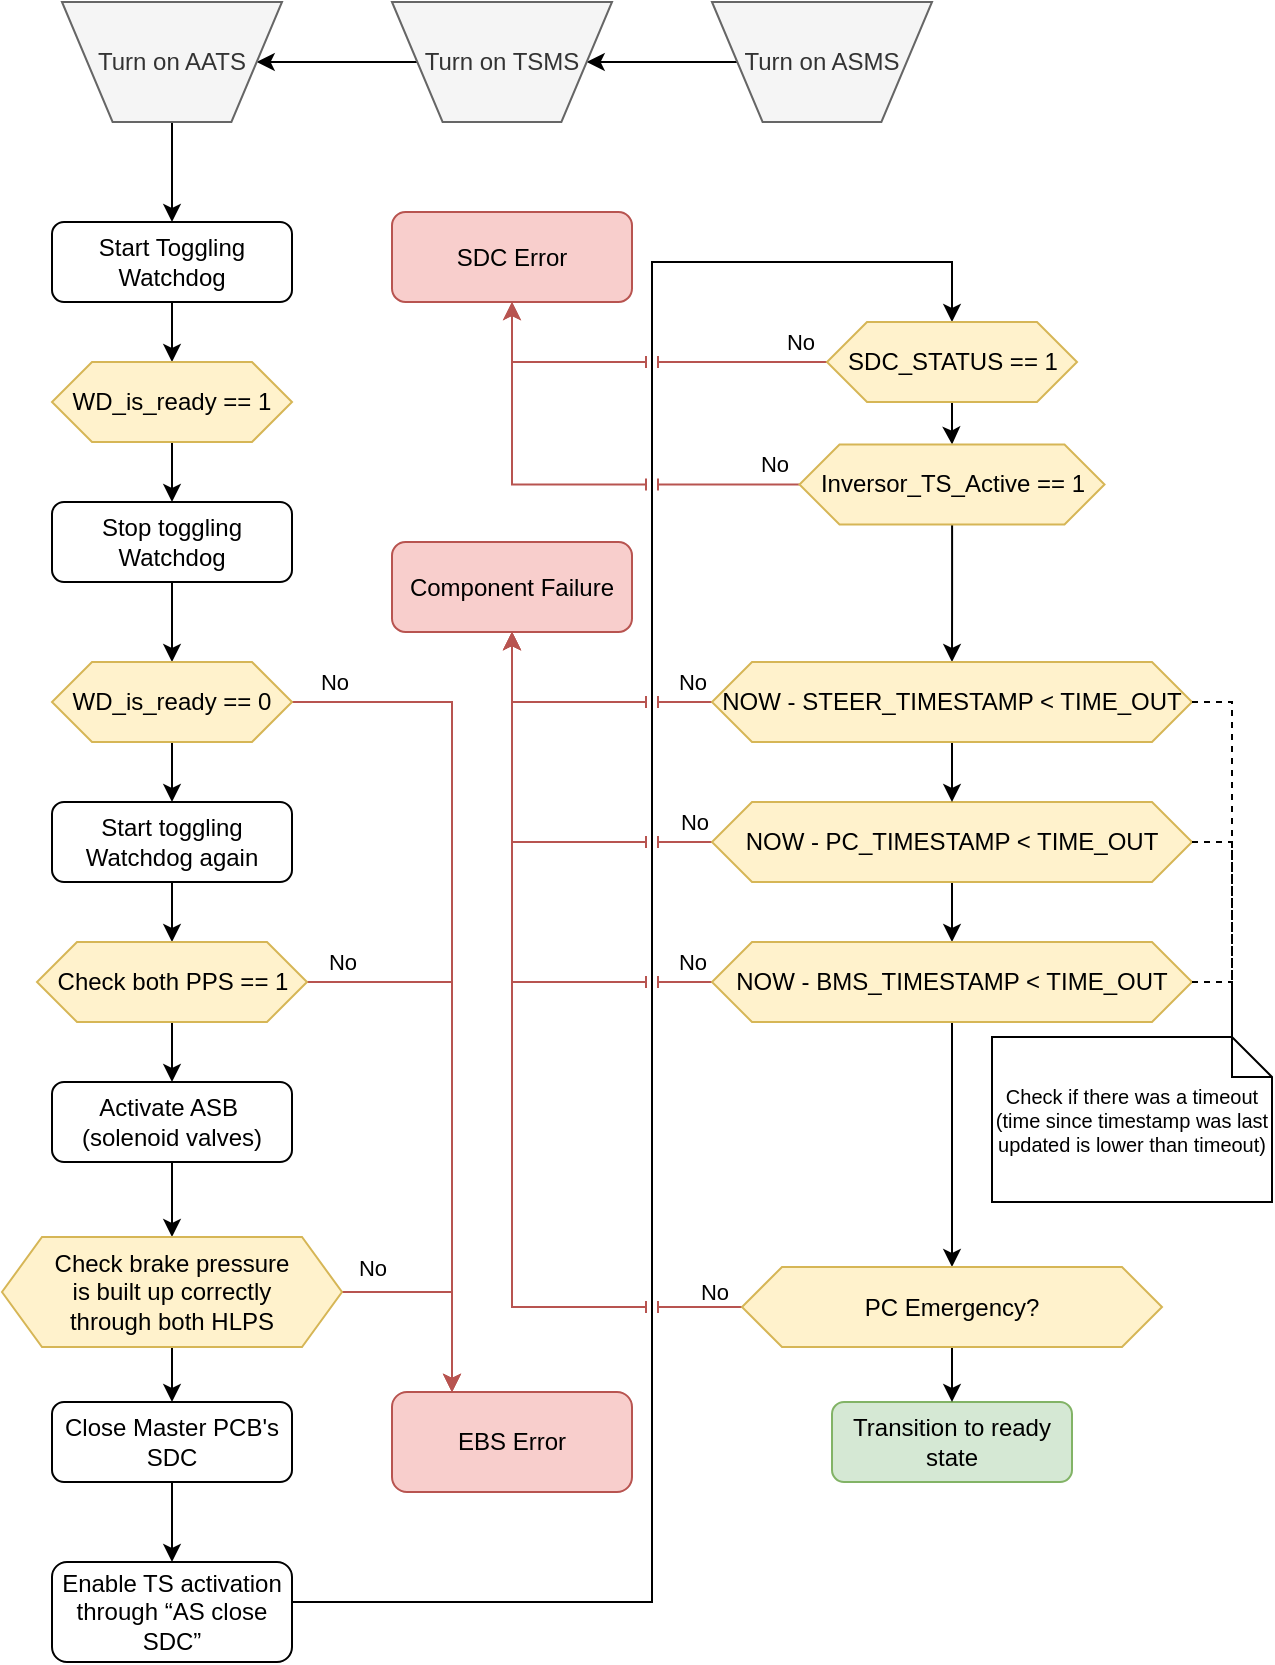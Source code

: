 <mxfile version="24.0.2" type="google">
  <diagram id="C5RBs43oDa-KdzZeNtuy" name="Page-1">
    <mxGraphModel grid="1" page="1" gridSize="10" guides="1" tooltips="1" connect="1" arrows="1" fold="1" pageScale="1" pageWidth="827" pageHeight="1169" math="0" shadow="0">
      <root>
        <mxCell id="WIyWlLk6GJQsqaUBKTNV-0" />
        <mxCell id="WIyWlLk6GJQsqaUBKTNV-1" parent="WIyWlLk6GJQsqaUBKTNV-0" />
        <mxCell id="_P-o3jj2x-MagiqrzHoN-7" style="edgeStyle=orthogonalEdgeStyle;rounded=0;orthogonalLoop=1;jettySize=auto;html=1;" edge="1" parent="WIyWlLk6GJQsqaUBKTNV-1" source="WIyWlLk6GJQsqaUBKTNV-3" target="ho-TvgCGB5QMPcqepTx5-0">
          <mxGeometry relative="1" as="geometry">
            <mxPoint x="220" y="80" as="targetPoint" />
          </mxGeometry>
        </mxCell>
        <mxCell id="WIyWlLk6GJQsqaUBKTNV-3" value="Start Toggling Watchdog" style="rounded=1;whiteSpace=wrap;html=1;fontSize=12;glass=0;strokeWidth=1;shadow=0;" vertex="1" parent="WIyWlLk6GJQsqaUBKTNV-1">
          <mxGeometry x="160" y="10" width="120" height="40" as="geometry" />
        </mxCell>
        <mxCell id="_P-o3jj2x-MagiqrzHoN-8" style="edgeStyle=orthogonalEdgeStyle;rounded=0;orthogonalLoop=1;jettySize=auto;html=1;" edge="1" parent="WIyWlLk6GJQsqaUBKTNV-1" source="ho-TvgCGB5QMPcqepTx5-0" target="_P-o3jj2x-MagiqrzHoN-5">
          <mxGeometry relative="1" as="geometry">
            <mxPoint x="220" y="120" as="sourcePoint" />
          </mxGeometry>
        </mxCell>
        <mxCell id="_P-o3jj2x-MagiqrzHoN-9" style="edgeStyle=orthogonalEdgeStyle;rounded=0;orthogonalLoop=1;jettySize=auto;html=1;" edge="1" parent="WIyWlLk6GJQsqaUBKTNV-1" source="_P-o3jj2x-MagiqrzHoN-5" target="_P-o3jj2x-MagiqrzHoN-13">
          <mxGeometry relative="1" as="geometry">
            <mxPoint x="220" y="220" as="targetPoint" />
          </mxGeometry>
        </mxCell>
        <mxCell id="_P-o3jj2x-MagiqrzHoN-5" value="Stop toggling Watchdog" style="rounded=1;whiteSpace=wrap;html=1;" vertex="1" parent="WIyWlLk6GJQsqaUBKTNV-1">
          <mxGeometry x="160" y="150" width="120" height="40" as="geometry" />
        </mxCell>
        <mxCell id="koaVTk7zfaTBJL9KQKES-19" style="edgeStyle=orthogonalEdgeStyle;rounded=0;orthogonalLoop=1;jettySize=auto;html=1;" edge="1" parent="WIyWlLk6GJQsqaUBKTNV-1" source="_P-o3jj2x-MagiqrzHoN-10" target="koaVTk7zfaTBJL9KQKES-18">
          <mxGeometry relative="1" as="geometry" />
        </mxCell>
        <mxCell id="_P-o3jj2x-MagiqrzHoN-10" value="Turn on ASMS" style="verticalLabelPosition=middle;verticalAlign=middle;html=1;shape=trapezoid;perimeter=trapezoidPerimeter;whiteSpace=wrap;size=0.23;arcSize=10;flipV=1;labelPosition=center;align=center;fillColor=#f5f5f5;fontColor=#333333;strokeColor=#666666;" vertex="1" parent="WIyWlLk6GJQsqaUBKTNV-1">
          <mxGeometry x="490" y="-100" width="110" height="60" as="geometry" />
        </mxCell>
        <mxCell id="_P-o3jj2x-MagiqrzHoN-15" style="edgeStyle=orthogonalEdgeStyle;rounded=0;orthogonalLoop=1;jettySize=auto;html=1;" edge="1" parent="WIyWlLk6GJQsqaUBKTNV-1" source="_P-o3jj2x-MagiqrzHoN-13" target="_P-o3jj2x-MagiqrzHoN-14">
          <mxGeometry relative="1" as="geometry" />
        </mxCell>
        <mxCell id="otRAcae9xOAsqAq6gyIJ-21" style="edgeStyle=orthogonalEdgeStyle;rounded=0;orthogonalLoop=1;jettySize=auto;html=1;flowAnimation=0;fillColor=#f8cecc;strokeColor=#b85450;" edge="1" parent="WIyWlLk6GJQsqaUBKTNV-1" source="_P-o3jj2x-MagiqrzHoN-13" target="otRAcae9xOAsqAq6gyIJ-15">
          <mxGeometry relative="1" as="geometry">
            <Array as="points">
              <mxPoint x="360" y="250" />
            </Array>
          </mxGeometry>
        </mxCell>
        <mxCell id="koaVTk7zfaTBJL9KQKES-38" value="No" style="edgeLabel;html=1;align=center;verticalAlign=middle;resizable=0;points=[];" connectable="0" vertex="1" parent="otRAcae9xOAsqAq6gyIJ-21">
          <mxGeometry x="-0.946" y="-1" relative="1" as="geometry">
            <mxPoint x="9" y="-11" as="offset" />
          </mxGeometry>
        </mxCell>
        <mxCell id="_P-o3jj2x-MagiqrzHoN-13" value="WD_is_ready == 0" style="shape=hexagon;perimeter=hexagonPerimeter2;whiteSpace=wrap;html=1;fixedSize=1;fillColor=#fff2cc;strokeColor=#d6b656;" vertex="1" parent="WIyWlLk6GJQsqaUBKTNV-1">
          <mxGeometry x="160" y="230" width="120" height="40" as="geometry" />
        </mxCell>
        <mxCell id="_P-o3jj2x-MagiqrzHoN-17" style="edgeStyle=orthogonalEdgeStyle;rounded=0;orthogonalLoop=1;jettySize=auto;html=1;" edge="1" parent="WIyWlLk6GJQsqaUBKTNV-1" source="_P-o3jj2x-MagiqrzHoN-14">
          <mxGeometry relative="1" as="geometry">
            <mxPoint x="220" y="370" as="targetPoint" />
          </mxGeometry>
        </mxCell>
        <mxCell id="_P-o3jj2x-MagiqrzHoN-14" value="Start toggling Watchdog again" style="rounded=1;whiteSpace=wrap;html=1;fontSize=12;glass=0;strokeWidth=1;shadow=0;" vertex="1" parent="WIyWlLk6GJQsqaUBKTNV-1">
          <mxGeometry x="160" y="300" width="120" height="40" as="geometry" />
        </mxCell>
        <mxCell id="_P-o3jj2x-MagiqrzHoN-19" style="edgeStyle=orthogonalEdgeStyle;rounded=0;orthogonalLoop=1;jettySize=auto;html=1;" edge="1" parent="WIyWlLk6GJQsqaUBKTNV-1" source="ho-TvgCGB5QMPcqepTx5-1" target="koaVTk7zfaTBJL9KQKES-24">
          <mxGeometry relative="1" as="geometry">
            <mxPoint x="220.029" y="445" as="targetPoint" />
            <mxPoint x="220" y="410" as="sourcePoint" />
          </mxGeometry>
        </mxCell>
        <mxCell id="_P-o3jj2x-MagiqrzHoN-33" style="edgeStyle=orthogonalEdgeStyle;rounded=0;orthogonalLoop=1;jettySize=auto;html=1;" edge="1" parent="WIyWlLk6GJQsqaUBKTNV-1" source="koaVTk7zfaTBJL9KQKES-1" target="_P-o3jj2x-MagiqrzHoN-20">
          <mxGeometry relative="1" as="geometry">
            <mxPoint x="220" y="730" as="sourcePoint" />
            <mxPoint x="220" y="690" as="targetPoint" />
          </mxGeometry>
        </mxCell>
        <mxCell id="_P-o3jj2x-MagiqrzHoN-20" value="Enable TS activation through “AS close SDC”" style="rounded=1;whiteSpace=wrap;html=1;" vertex="1" parent="WIyWlLk6GJQsqaUBKTNV-1">
          <mxGeometry x="160" y="680" width="120" height="50" as="geometry" />
        </mxCell>
        <mxCell id="_P-o3jj2x-MagiqrzHoN-35" style="edgeStyle=orthogonalEdgeStyle;rounded=0;orthogonalLoop=1;jettySize=auto;html=1;jumpStyle=gap;" edge="1" parent="WIyWlLk6GJQsqaUBKTNV-1" source="_P-o3jj2x-MagiqrzHoN-20" target="koaVTk7zfaTBJL9KQKES-25">
          <mxGeometry relative="1" as="geometry">
            <mxPoint x="610.029" y="80" as="targetPoint" />
            <mxPoint x="317.5" y="680" as="sourcePoint" />
            <Array as="points">
              <mxPoint x="460" y="700" />
              <mxPoint x="460" y="30" />
              <mxPoint x="610" y="30" />
            </Array>
          </mxGeometry>
        </mxCell>
        <mxCell id="_P-o3jj2x-MagiqrzHoN-36" style="edgeStyle=orthogonalEdgeStyle;rounded=0;orthogonalLoop=1;jettySize=auto;html=1;" edge="1" parent="WIyWlLk6GJQsqaUBKTNV-1">
          <mxGeometry relative="1" as="geometry">
            <mxPoint x="550" y="60.0" as="sourcePoint" />
          </mxGeometry>
        </mxCell>
        <mxCell id="_P-o3jj2x-MagiqrzHoN-37" style="edgeStyle=orthogonalEdgeStyle;rounded=0;orthogonalLoop=1;jettySize=auto;html=1;" edge="1" parent="WIyWlLk6GJQsqaUBKTNV-1">
          <mxGeometry relative="1" as="geometry">
            <mxPoint x="550" y="120" as="sourcePoint" />
          </mxGeometry>
        </mxCell>
        <mxCell id="_P-o3jj2x-MagiqrzHoN-39" style="edgeStyle=orthogonalEdgeStyle;rounded=0;orthogonalLoop=1;jettySize=auto;html=1;" edge="1" parent="WIyWlLk6GJQsqaUBKTNV-1">
          <mxGeometry relative="1" as="geometry">
            <mxPoint x="550" y="275.0" as="sourcePoint" />
          </mxGeometry>
        </mxCell>
        <mxCell id="_P-o3jj2x-MagiqrzHoN-28" value="Transition to ready state" style="rounded=1;whiteSpace=wrap;html=1;fillColor=#d5e8d4;strokeColor=#82b366;" vertex="1" parent="WIyWlLk6GJQsqaUBKTNV-1">
          <mxGeometry x="550" y="600" width="120" height="40" as="geometry" />
        </mxCell>
        <mxCell id="ho-TvgCGB5QMPcqepTx5-3" style="edgeStyle=orthogonalEdgeStyle;rounded=0;orthogonalLoop=1;jettySize=auto;html=1;" edge="1" parent="WIyWlLk6GJQsqaUBKTNV-1" source="koaVTk7zfaTBJL9KQKES-24" target="ho-TvgCGB5QMPcqepTx5-2">
          <mxGeometry relative="1" as="geometry">
            <mxPoint x="220.029" y="495" as="sourcePoint" />
          </mxGeometry>
        </mxCell>
        <mxCell id="otRAcae9xOAsqAq6gyIJ-4" style="edgeStyle=orthogonalEdgeStyle;rounded=0;orthogonalLoop=1;jettySize=auto;html=1;" edge="1" parent="WIyWlLk6GJQsqaUBKTNV-1" source="otRAcae9xOAsqAq6gyIJ-7" target="otRAcae9xOAsqAq6gyIJ-8">
          <mxGeometry relative="1" as="geometry">
            <mxPoint x="550" y="480" as="sourcePoint" />
            <mxPoint x="550" y="520" as="targetPoint" />
          </mxGeometry>
        </mxCell>
        <mxCell id="otRAcae9xOAsqAq6gyIJ-18" style="edgeStyle=orthogonalEdgeStyle;rounded=0;orthogonalLoop=1;jettySize=auto;html=1;jumpStyle=line;fillColor=#f8cecc;strokeColor=#b85450;" edge="1" parent="WIyWlLk6GJQsqaUBKTNV-1" source="otRAcae9xOAsqAq6gyIJ-7" target="koaVTk7zfaTBJL9KQKES-28">
          <mxGeometry relative="1" as="geometry">
            <mxPoint x="348.0" y="260.05" as="sourcePoint" />
          </mxGeometry>
        </mxCell>
        <mxCell id="koaVTk7zfaTBJL9KQKES-42" value="No" style="edgeLabel;html=1;align=center;verticalAlign=middle;resizable=0;points=[];" connectable="0" vertex="1" parent="otRAcae9xOAsqAq6gyIJ-18">
          <mxGeometry x="-0.603" relative="1" as="geometry">
            <mxPoint x="31" y="-10" as="offset" />
          </mxGeometry>
        </mxCell>
        <mxCell id="otRAcae9xOAsqAq6gyIJ-7" value="NOW - PC_TIMESTAMP &amp;lt; TIME_OUT" style="shape=hexagon;perimeter=hexagonPerimeter2;whiteSpace=wrap;html=1;fixedSize=1;fillColor=#fff2cc;strokeColor=#d6b656;" vertex="1" parent="WIyWlLk6GJQsqaUBKTNV-1">
          <mxGeometry x="490" y="300" width="240" height="40" as="geometry" />
        </mxCell>
        <mxCell id="otRAcae9xOAsqAq6gyIJ-22" style="edgeStyle=orthogonalEdgeStyle;rounded=0;orthogonalLoop=1;jettySize=auto;html=1;fillColor=#f8cecc;strokeColor=#b85450;jumpStyle=line;" edge="1" parent="WIyWlLk6GJQsqaUBKTNV-1" source="otRAcae9xOAsqAq6gyIJ-8" target="koaVTk7zfaTBJL9KQKES-28">
          <mxGeometry relative="1" as="geometry">
            <mxPoint x="348.0" y="335.05" as="sourcePoint" />
          </mxGeometry>
        </mxCell>
        <mxCell id="koaVTk7zfaTBJL9KQKES-43" value="No" style="edgeLabel;html=1;align=center;verticalAlign=middle;resizable=0;points=[];" connectable="0" vertex="1" parent="otRAcae9xOAsqAq6gyIJ-22">
          <mxGeometry x="-0.679" relative="1" as="geometry">
            <mxPoint x="34" y="-10" as="offset" />
          </mxGeometry>
        </mxCell>
        <mxCell id="koaVTk7zfaTBJL9KQKES-11" style="edgeStyle=orthogonalEdgeStyle;rounded=0;orthogonalLoop=1;jettySize=auto;html=1;" edge="1" parent="WIyWlLk6GJQsqaUBKTNV-1" source="otRAcae9xOAsqAq6gyIJ-8" target="koaVTk7zfaTBJL9KQKES-10">
          <mxGeometry relative="1" as="geometry" />
        </mxCell>
        <mxCell id="otRAcae9xOAsqAq6gyIJ-8" value="NOW - BMS_TIMESTAMP &amp;lt; TIME_OUT" style="shape=hexagon;perimeter=hexagonPerimeter2;whiteSpace=wrap;html=1;fixedSize=1;fillColor=#fff2cc;strokeColor=#d6b656;" vertex="1" parent="WIyWlLk6GJQsqaUBKTNV-1">
          <mxGeometry x="490" y="370" width="240" height="40" as="geometry" />
        </mxCell>
        <mxCell id="otRAcae9xOAsqAq6gyIJ-15" value="EBS Error" style="rounded=1;whiteSpace=wrap;html=1;fillColor=#f8cecc;strokeColor=#b85450;" vertex="1" parent="WIyWlLk6GJQsqaUBKTNV-1">
          <mxGeometry x="330" y="595" width="120" height="50" as="geometry" />
        </mxCell>
        <mxCell id="ho-TvgCGB5QMPcqepTx5-0" value="WD_is_ready == 1" style="shape=hexagon;perimeter=hexagonPerimeter2;whiteSpace=wrap;html=1;fixedSize=1;fillColor=#fff2cc;strokeColor=#d6b656;" vertex="1" parent="WIyWlLk6GJQsqaUBKTNV-1">
          <mxGeometry x="160" y="80" width="120" height="40" as="geometry" />
        </mxCell>
        <mxCell id="koaVTk7zfaTBJL9KQKES-3" style="edgeStyle=orthogonalEdgeStyle;rounded=0;orthogonalLoop=1;jettySize=auto;html=1;fillColor=#f8cecc;strokeColor=#b85450;" edge="1" parent="WIyWlLk6GJQsqaUBKTNV-1" source="ho-TvgCGB5QMPcqepTx5-1" target="otRAcae9xOAsqAq6gyIJ-15">
          <mxGeometry relative="1" as="geometry">
            <Array as="points">
              <mxPoint x="360" y="390" />
            </Array>
          </mxGeometry>
        </mxCell>
        <mxCell id="koaVTk7zfaTBJL9KQKES-39" value="No" style="edgeLabel;html=1;align=center;verticalAlign=middle;resizable=0;points=[];" connectable="0" vertex="1" parent="koaVTk7zfaTBJL9KQKES-3">
          <mxGeometry x="-0.925" relative="1" as="geometry">
            <mxPoint x="7" y="-10" as="offset" />
          </mxGeometry>
        </mxCell>
        <mxCell id="ho-TvgCGB5QMPcqepTx5-1" value="Check both PPS == 1" style="shape=hexagon;perimeter=hexagonPerimeter2;whiteSpace=wrap;html=1;fixedSize=1;fillColor=#fff2cc;strokeColor=#d6b656;" vertex="1" parent="WIyWlLk6GJQsqaUBKTNV-1">
          <mxGeometry x="152.5" y="370" width="135" height="40" as="geometry" />
        </mxCell>
        <mxCell id="koaVTk7zfaTBJL9KQKES-0" style="edgeStyle=orthogonalEdgeStyle;rounded=0;orthogonalLoop=1;jettySize=auto;html=1;" edge="1" parent="WIyWlLk6GJQsqaUBKTNV-1" source="ho-TvgCGB5QMPcqepTx5-2" target="koaVTk7zfaTBJL9KQKES-1">
          <mxGeometry relative="1" as="geometry" />
        </mxCell>
        <mxCell id="koaVTk7zfaTBJL9KQKES-16" style="edgeStyle=orthogonalEdgeStyle;rounded=0;orthogonalLoop=1;jettySize=auto;html=1;fillColor=#f8cecc;strokeColor=#b85450;jumpStyle=line;" edge="1" parent="WIyWlLk6GJQsqaUBKTNV-1" source="ho-TvgCGB5QMPcqepTx5-2" target="otRAcae9xOAsqAq6gyIJ-15">
          <mxGeometry relative="1" as="geometry">
            <Array as="points">
              <mxPoint x="360" y="545" />
            </Array>
          </mxGeometry>
        </mxCell>
        <mxCell id="koaVTk7zfaTBJL9KQKES-40" value="No" style="edgeLabel;html=1;align=center;verticalAlign=middle;resizable=0;points=[];" connectable="0" vertex="1" parent="koaVTk7zfaTBJL9KQKES-16">
          <mxGeometry x="-0.831" y="2" relative="1" as="geometry">
            <mxPoint x="6" y="-10" as="offset" />
          </mxGeometry>
        </mxCell>
        <mxCell id="ho-TvgCGB5QMPcqepTx5-2" value="&lt;div&gt;Check brake pressure&lt;/div&gt;&lt;div&gt;&amp;nbsp;is built up correctly&amp;nbsp;&lt;/div&gt;&lt;div&gt;through both HLPS&lt;/div&gt;" style="shape=hexagon;perimeter=hexagonPerimeter2;whiteSpace=wrap;html=1;fixedSize=1;fillColor=#fff2cc;strokeColor=#d6b656;" vertex="1" parent="WIyWlLk6GJQsqaUBKTNV-1">
          <mxGeometry x="135" y="517.5" width="170" height="55" as="geometry" />
        </mxCell>
        <mxCell id="koaVTk7zfaTBJL9KQKES-1" value="Close Master PCB&#39;s SDC" style="rounded=1;whiteSpace=wrap;html=1;" vertex="1" parent="WIyWlLk6GJQsqaUBKTNV-1">
          <mxGeometry x="160" y="600" width="120" height="40" as="geometry" />
        </mxCell>
        <mxCell id="koaVTk7zfaTBJL9KQKES-2" style="edgeStyle=orthogonalEdgeStyle;rounded=0;orthogonalLoop=1;jettySize=auto;html=1;exitX=0.5;exitY=1;exitDx=0;exitDy=0;" edge="1" parent="WIyWlLk6GJQsqaUBKTNV-1" source="koaVTk7zfaTBJL9KQKES-1" target="koaVTk7zfaTBJL9KQKES-1">
          <mxGeometry relative="1" as="geometry" />
        </mxCell>
        <mxCell id="koaVTk7zfaTBJL9KQKES-7" style="edgeStyle=orthogonalEdgeStyle;rounded=0;orthogonalLoop=1;jettySize=auto;html=1;" edge="1" parent="WIyWlLk6GJQsqaUBKTNV-1" source="koaVTk7zfaTBJL9KQKES-25" target="koaVTk7zfaTBJL9KQKES-6">
          <mxGeometry relative="1" as="geometry">
            <mxPoint x="610" y="100" as="sourcePoint" />
          </mxGeometry>
        </mxCell>
        <mxCell id="koaVTk7zfaTBJL9KQKES-13" style="edgeStyle=orthogonalEdgeStyle;rounded=0;orthogonalLoop=1;jettySize=auto;html=1;" edge="1" parent="WIyWlLk6GJQsqaUBKTNV-1" source="koaVTk7zfaTBJL9KQKES-6" target="koaVTk7zfaTBJL9KQKES-8">
          <mxGeometry relative="1" as="geometry" />
        </mxCell>
        <mxCell id="koaVTk7zfaTBJL9KQKES-17" style="edgeStyle=orthogonalEdgeStyle;rounded=0;orthogonalLoop=1;jettySize=auto;html=1;fillColor=#f8cecc;strokeColor=#b85450;jumpStyle=line;" edge="1" parent="WIyWlLk6GJQsqaUBKTNV-1" source="koaVTk7zfaTBJL9KQKES-6" target="koaVTk7zfaTBJL9KQKES-26">
          <mxGeometry relative="1" as="geometry" />
        </mxCell>
        <mxCell id="koaVTk7zfaTBJL9KQKES-45" value="No" style="edgeLabel;html=1;align=center;verticalAlign=middle;resizable=0;points=[];" connectable="0" vertex="1" parent="koaVTk7zfaTBJL9KQKES-17">
          <mxGeometry x="-0.773" relative="1" as="geometry">
            <mxPoint x="13" y="-11" as="offset" />
          </mxGeometry>
        </mxCell>
        <mxCell id="koaVTk7zfaTBJL9KQKES-6" value="Inversor_TS_Active == 1" style="shape=hexagon;perimeter=hexagonPerimeter2;whiteSpace=wrap;html=1;fixedSize=1;fillColor=#fff2cc;strokeColor=#d6b656;" vertex="1" parent="WIyWlLk6GJQsqaUBKTNV-1">
          <mxGeometry x="533.75" y="121.25" width="152.5" height="40" as="geometry" />
        </mxCell>
        <mxCell id="koaVTk7zfaTBJL9KQKES-9" style="edgeStyle=orthogonalEdgeStyle;rounded=0;orthogonalLoop=1;jettySize=auto;html=1;" edge="1" parent="WIyWlLk6GJQsqaUBKTNV-1" source="koaVTk7zfaTBJL9KQKES-8" target="otRAcae9xOAsqAq6gyIJ-7">
          <mxGeometry relative="1" as="geometry" />
        </mxCell>
        <mxCell id="koaVTk7zfaTBJL9KQKES-14" style="edgeStyle=orthogonalEdgeStyle;rounded=0;orthogonalLoop=1;jettySize=auto;html=1;jumpStyle=line;fillColor=#f8cecc;strokeColor=#b85450;" edge="1" parent="WIyWlLk6GJQsqaUBKTNV-1" source="koaVTk7zfaTBJL9KQKES-8" target="koaVTk7zfaTBJL9KQKES-28">
          <mxGeometry relative="1" as="geometry">
            <mxPoint x="348.05" y="178.75" as="sourcePoint" />
          </mxGeometry>
        </mxCell>
        <mxCell id="koaVTk7zfaTBJL9KQKES-41" value="No" style="edgeLabel;html=1;align=center;verticalAlign=middle;resizable=0;points=[];" connectable="0" vertex="1" parent="koaVTk7zfaTBJL9KQKES-14">
          <mxGeometry x="-0.498" y="1" relative="1" as="geometry">
            <mxPoint x="24" y="-11" as="offset" />
          </mxGeometry>
        </mxCell>
        <mxCell id="koaVTk7zfaTBJL9KQKES-8" value="NOW - STEER_TIMESTAMP &amp;lt; TIME_OUT" style="shape=hexagon;perimeter=hexagonPerimeter2;whiteSpace=wrap;html=1;fixedSize=1;fillColor=#fff2cc;strokeColor=#d6b656;" vertex="1" parent="WIyWlLk6GJQsqaUBKTNV-1">
          <mxGeometry x="490" y="230" width="240" height="40" as="geometry" />
        </mxCell>
        <mxCell id="koaVTk7zfaTBJL9KQKES-12" style="edgeStyle=orthogonalEdgeStyle;rounded=0;orthogonalLoop=1;jettySize=auto;html=1;" edge="1" parent="WIyWlLk6GJQsqaUBKTNV-1" source="koaVTk7zfaTBJL9KQKES-10" target="_P-o3jj2x-MagiqrzHoN-28">
          <mxGeometry relative="1" as="geometry" />
        </mxCell>
        <mxCell id="koaVTk7zfaTBJL9KQKES-15" style="edgeStyle=orthogonalEdgeStyle;rounded=0;orthogonalLoop=1;jettySize=auto;html=1;jumpStyle=line;fillColor=#f8cecc;strokeColor=#b85450;" edge="1" parent="WIyWlLk6GJQsqaUBKTNV-1" source="koaVTk7zfaTBJL9KQKES-10" target="koaVTk7zfaTBJL9KQKES-28">
          <mxGeometry relative="1" as="geometry" />
        </mxCell>
        <mxCell id="koaVTk7zfaTBJL9KQKES-44" value="No" style="edgeLabel;html=1;align=center;verticalAlign=middle;resizable=0;points=[];" connectable="0" vertex="1" parent="koaVTk7zfaTBJL9KQKES-15">
          <mxGeometry x="-0.728" y="1" relative="1" as="geometry">
            <mxPoint x="47" y="-9" as="offset" />
          </mxGeometry>
        </mxCell>
        <mxCell id="koaVTk7zfaTBJL9KQKES-10" value="PC Emergency?" style="shape=hexagon;perimeter=hexagonPerimeter2;whiteSpace=wrap;html=1;fixedSize=1;fillColor=#fff2cc;strokeColor=#d6b656;" vertex="1" parent="WIyWlLk6GJQsqaUBKTNV-1">
          <mxGeometry x="505" y="532.5" width="210" height="40" as="geometry" />
        </mxCell>
        <mxCell id="koaVTk7zfaTBJL9KQKES-21" style="edgeStyle=orthogonalEdgeStyle;rounded=0;orthogonalLoop=1;jettySize=auto;html=1;" edge="1" parent="WIyWlLk6GJQsqaUBKTNV-1" source="koaVTk7zfaTBJL9KQKES-18" target="koaVTk7zfaTBJL9KQKES-20">
          <mxGeometry relative="1" as="geometry" />
        </mxCell>
        <mxCell id="koaVTk7zfaTBJL9KQKES-18" value="Turn on TSMS" style="verticalLabelPosition=middle;verticalAlign=middle;html=1;shape=trapezoid;perimeter=trapezoidPerimeter;whiteSpace=wrap;size=0.23;arcSize=10;flipV=1;labelPosition=center;align=center;fillColor=#f5f5f5;fontColor=#333333;strokeColor=#666666;" vertex="1" parent="WIyWlLk6GJQsqaUBKTNV-1">
          <mxGeometry x="330" y="-100" width="110" height="60" as="geometry" />
        </mxCell>
        <mxCell id="koaVTk7zfaTBJL9KQKES-22" style="edgeStyle=orthogonalEdgeStyle;rounded=0;orthogonalLoop=1;jettySize=auto;html=1;" edge="1" parent="WIyWlLk6GJQsqaUBKTNV-1" source="koaVTk7zfaTBJL9KQKES-20" target="WIyWlLk6GJQsqaUBKTNV-3">
          <mxGeometry relative="1" as="geometry" />
        </mxCell>
        <mxCell id="koaVTk7zfaTBJL9KQKES-20" value="Turn on AATS" style="verticalLabelPosition=middle;verticalAlign=middle;html=1;shape=trapezoid;perimeter=trapezoidPerimeter;whiteSpace=wrap;size=0.23;arcSize=10;flipV=1;labelPosition=center;align=center;fillColor=#f5f5f5;fontColor=#333333;strokeColor=#666666;" vertex="1" parent="WIyWlLk6GJQsqaUBKTNV-1">
          <mxGeometry x="165" y="-100" width="110" height="60" as="geometry" />
        </mxCell>
        <mxCell id="koaVTk7zfaTBJL9KQKES-24" value="&lt;div&gt;Activate ASB&amp;nbsp;&lt;/div&gt;&lt;div&gt;(solenoid valves)&lt;/div&gt;" style="rounded=1;whiteSpace=wrap;html=1;fontSize=12;glass=0;strokeWidth=1;shadow=0;" vertex="1" parent="WIyWlLk6GJQsqaUBKTNV-1">
          <mxGeometry x="160" y="440" width="120" height="40" as="geometry" />
        </mxCell>
        <mxCell id="koaVTk7zfaTBJL9KQKES-27" style="edgeStyle=orthogonalEdgeStyle;rounded=0;orthogonalLoop=1;jettySize=auto;html=1;fillColor=#f8cecc;strokeColor=#b85450;jumpStyle=line;" edge="1" parent="WIyWlLk6GJQsqaUBKTNV-1" source="koaVTk7zfaTBJL9KQKES-25" target="koaVTk7zfaTBJL9KQKES-26">
          <mxGeometry relative="1" as="geometry" />
        </mxCell>
        <mxCell id="koaVTk7zfaTBJL9KQKES-46" value="No" style="edgeLabel;html=1;align=center;verticalAlign=middle;resizable=0;points=[];" connectable="0" vertex="1" parent="koaVTk7zfaTBJL9KQKES-27">
          <mxGeometry x="-0.694" y="1" relative="1" as="geometry">
            <mxPoint x="15" y="-11" as="offset" />
          </mxGeometry>
        </mxCell>
        <mxCell id="koaVTk7zfaTBJL9KQKES-25" value="SDC_STATUS == 1" style="shape=hexagon;perimeter=hexagonPerimeter2;whiteSpace=wrap;html=1;fixedSize=1;fillColor=#fff2cc;strokeColor=#d6b656;" vertex="1" parent="WIyWlLk6GJQsqaUBKTNV-1">
          <mxGeometry x="547.5" y="60" width="125" height="40" as="geometry" />
        </mxCell>
        <mxCell id="koaVTk7zfaTBJL9KQKES-26" value="SDC Error" style="rounded=1;whiteSpace=wrap;html=1;fillColor=#f8cecc;strokeColor=#b85450;" vertex="1" parent="WIyWlLk6GJQsqaUBKTNV-1">
          <mxGeometry x="330" y="5" width="120" height="45" as="geometry" />
        </mxCell>
        <mxCell id="koaVTk7zfaTBJL9KQKES-28" value="Component Failure" style="rounded=1;whiteSpace=wrap;html=1;fillColor=#f8cecc;strokeColor=#b85450;" vertex="1" parent="WIyWlLk6GJQsqaUBKTNV-1">
          <mxGeometry x="330" y="170" width="120" height="45" as="geometry" />
        </mxCell>
        <mxCell id="koaVTk7zfaTBJL9KQKES-34" value="Check if there was a timeout (time since timestamp was last updated is lower than timeout)" style="shape=note;size=20;whiteSpace=wrap;html=1;fontSize=10;" vertex="1" parent="WIyWlLk6GJQsqaUBKTNV-1">
          <mxGeometry x="630" y="417.5" width="140" height="82.5" as="geometry" />
        </mxCell>
        <mxCell id="koaVTk7zfaTBJL9KQKES-35" style="edgeStyle=orthogonalEdgeStyle;rounded=0;orthogonalLoop=1;jettySize=auto;html=1;entryX=0;entryY=0;entryDx=120;entryDy=0;entryPerimeter=0;dashed=1;endArrow=none;endFill=0;" edge="1" parent="WIyWlLk6GJQsqaUBKTNV-1" source="otRAcae9xOAsqAq6gyIJ-7" target="koaVTk7zfaTBJL9KQKES-34">
          <mxGeometry relative="1" as="geometry">
            <Array as="points">
              <mxPoint x="750" y="320" />
            </Array>
          </mxGeometry>
        </mxCell>
        <mxCell id="koaVTk7zfaTBJL9KQKES-36" style="edgeStyle=orthogonalEdgeStyle;rounded=0;orthogonalLoop=1;jettySize=auto;html=1;entryX=0;entryY=0;entryDx=120;entryDy=0;entryPerimeter=0;dashed=1;endArrow=none;endFill=0;" edge="1" parent="WIyWlLk6GJQsqaUBKTNV-1" source="otRAcae9xOAsqAq6gyIJ-8" target="koaVTk7zfaTBJL9KQKES-34">
          <mxGeometry relative="1" as="geometry">
            <Array as="points">
              <mxPoint x="750" y="390" />
            </Array>
          </mxGeometry>
        </mxCell>
        <mxCell id="koaVTk7zfaTBJL9KQKES-37" style="edgeStyle=orthogonalEdgeStyle;rounded=0;orthogonalLoop=1;jettySize=auto;html=1;entryX=0;entryY=0;entryDx=120;entryDy=0;entryPerimeter=0;dashed=1;endArrow=none;endFill=0;" edge="1" parent="WIyWlLk6GJQsqaUBKTNV-1" source="koaVTk7zfaTBJL9KQKES-8" target="koaVTk7zfaTBJL9KQKES-34">
          <mxGeometry relative="1" as="geometry">
            <Array as="points">
              <mxPoint x="750" y="250" />
            </Array>
          </mxGeometry>
        </mxCell>
      </root>
    </mxGraphModel>
  </diagram>
</mxfile>
